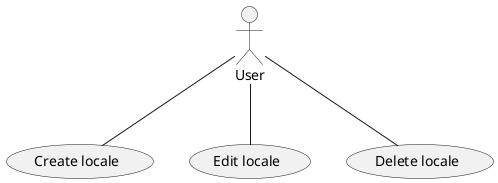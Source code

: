 @startuml
:User: as U1
(Create locale) as LC
(Edit locale) as LE
(Delete locale) as LD
U1 -- LC
U1 -- LE
U1 -- LD
@enduml
